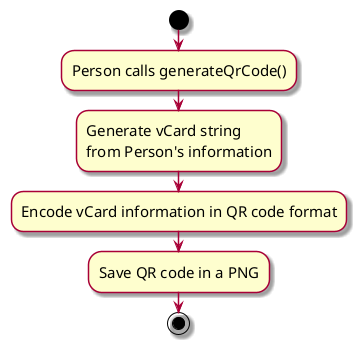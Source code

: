 @startuml
skin rose
skinparam ActivityFontSize 15
skinparam ArrowFontSize 12
start
:Person calls generateQrCode();
:Generate vCard string
from Person's information;
:Encode vCard information in QR code format;
:Save QR code in a PNG;
stop
@enduml
